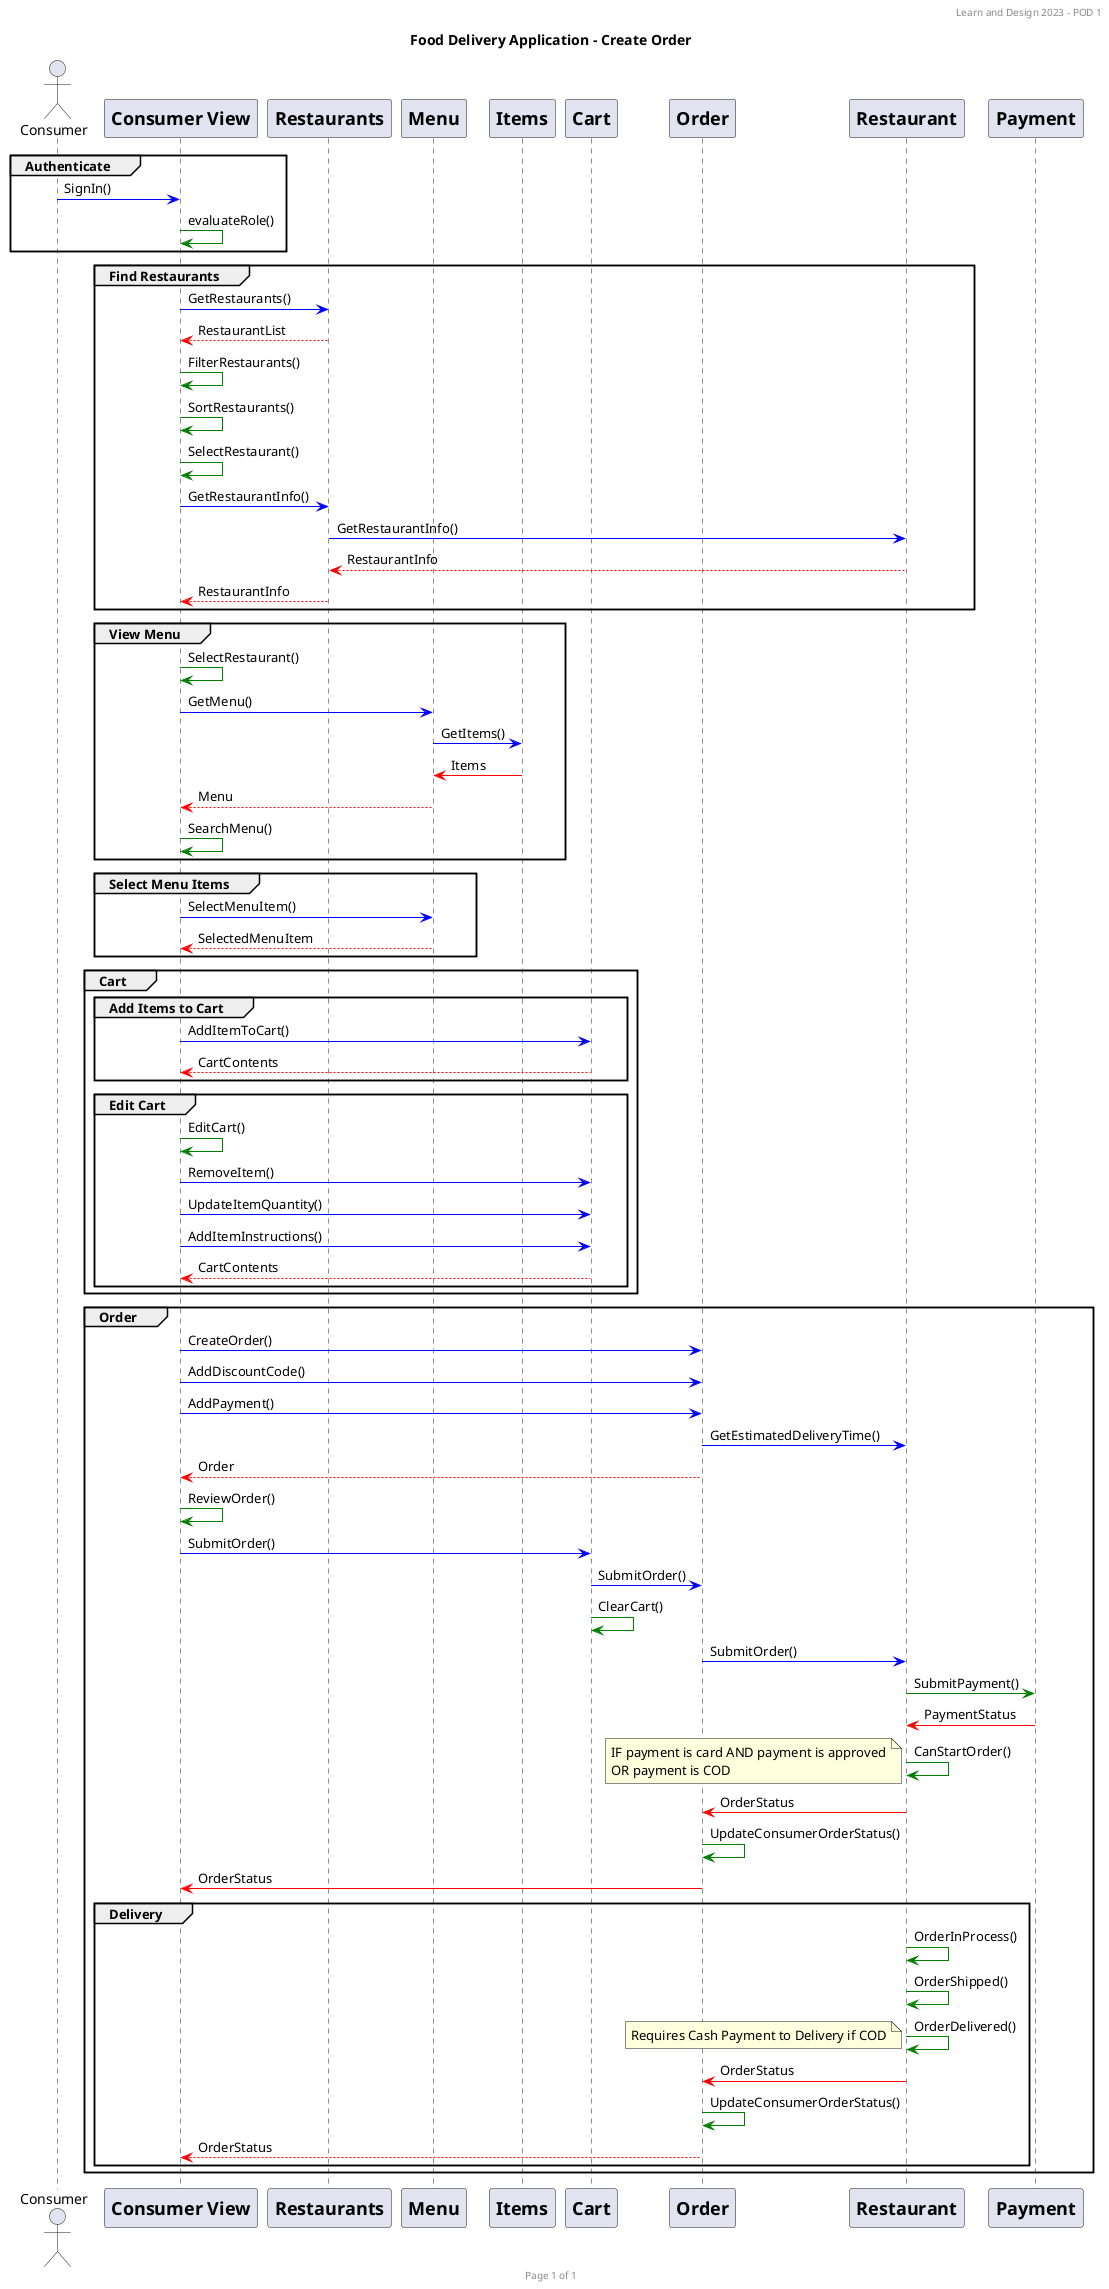 @startuml
header Learn and Design 2023 - POD 1
footer Page %page% of %lastpage%

title: Food Delivery Application - Create Order

actor Consumer

participant ConsumerView [
    = Consumer View
]

participant RestaurantsList [
    = Restaurants
]

participant Menu [
    = Menu
]
participant Items [
    = Items
]
participant Cart [
    = Cart
]

participant Order [
    = Order
]

participant Restaurant [
    = Restaurant
]

participant Payment [
    = Payment
]

group Authenticate
  Consumer -[#blue]> ConsumerView : SignIn()
  ConsumerView -[#green]> ConsumerView : evaluateRole()
end

group Find Restaurants
  ConsumerView -[#blue]> RestaurantsList : GetRestaurants()
  RestaurantsList -[#red]-> ConsumerView : RestaurantList
  ConsumerView -[#green]> ConsumerView : FilterRestaurants()
  ConsumerView -[#green]> ConsumerView : SortRestaurants()
  ConsumerView -[#green]> ConsumerView : SelectRestaurant()
  ConsumerView -[#blue]> RestaurantsList : GetRestaurantInfo()
  RestaurantsList -[#blue]> Restaurant : GetRestaurantInfo()
  Restaurant -[#red]-> RestaurantsList : RestaurantInfo
  RestaurantsList -[#red]-> ConsumerView : RestaurantInfo
end

group View Menu
  ConsumerView -[#green]> ConsumerView : SelectRestaurant()
  ConsumerView -[#blue]> Menu : GetMenu()
  Menu -[#blue]> Items : GetItems()
  Items -[#red]> Menu : Items
  Menu -[#red]-> ConsumerView : Menu
  ConsumerView -[#green]> ConsumerView : SearchMenu()
end

group Select Menu Items
  ConsumerView -[#blue]> Menu : SelectMenuItem()
  Menu -[#red]-> ConsumerView : SelectedMenuItem
end

group Cart
  group Add Items to Cart
    ConsumerView -[#blue]> Cart : AddItemToCart()
    Cart -[#red]-> ConsumerView : CartContents
  end

  group Edit Cart
    ConsumerView -[#green]> ConsumerView : EditCart()
    ConsumerView -[#blue]> Cart : RemoveItem()
    ConsumerView -[#blue]> Cart : UpdateItemQuantity()
    ConsumerView -[#blue]> Cart : AddItemInstructions()
    Cart -[#red]-> ConsumerView : CartContents
  end

end

  group Order
  ConsumerView -[#blue]> Order : CreateOrder()
  ConsumerView -[#blue]> Order : AddDiscountCode()
  ConsumerView -[#blue]> Order : AddPayment()
  Order -[#blue]> Restaurant : GetEstimatedDeliveryTime()

  Order -[#red]-> ConsumerView : Order
  ConsumerView -[#green]> ConsumerView : ReviewOrder()
  ConsumerView -[#blue]> Cart : SubmitOrder()
  Cart -[#blue]> Order : SubmitOrder()
  Cart -[#green]> Cart : ClearCart()
  Order -[#blue]> Restaurant : SubmitOrder()
  Restaurant -[#green]> Payment : SubmitPayment()
  Payment -[#red]> Restaurant : PaymentStatus
  Restaurant -[#green]> Restaurant : CanStartOrder()
    note left
      IF payment is card AND payment is approved
      OR payment is COD
    end note
  Restaurant -[#red]> Order : OrderStatus
  Order -[#green]> Order : UpdateConsumerOrderStatus()
  Order -[#red]> ConsumerView : OrderStatus

  group Delivery
    Restaurant -[#green]> Restaurant : OrderInProcess()
    Restaurant -[#green]> Restaurant : OrderShipped()
    Restaurant -[#green]> Restaurant : OrderDelivered()
    note left
      Requires Cash Payment to Delivery if COD
    end note
    Restaurant -[#red]> Order : OrderStatus
    Order -[#green]> Order : UpdateConsumerOrderStatus()
    Order -[#red]-> ConsumerView : OrderStatus
  end
end


@enduml